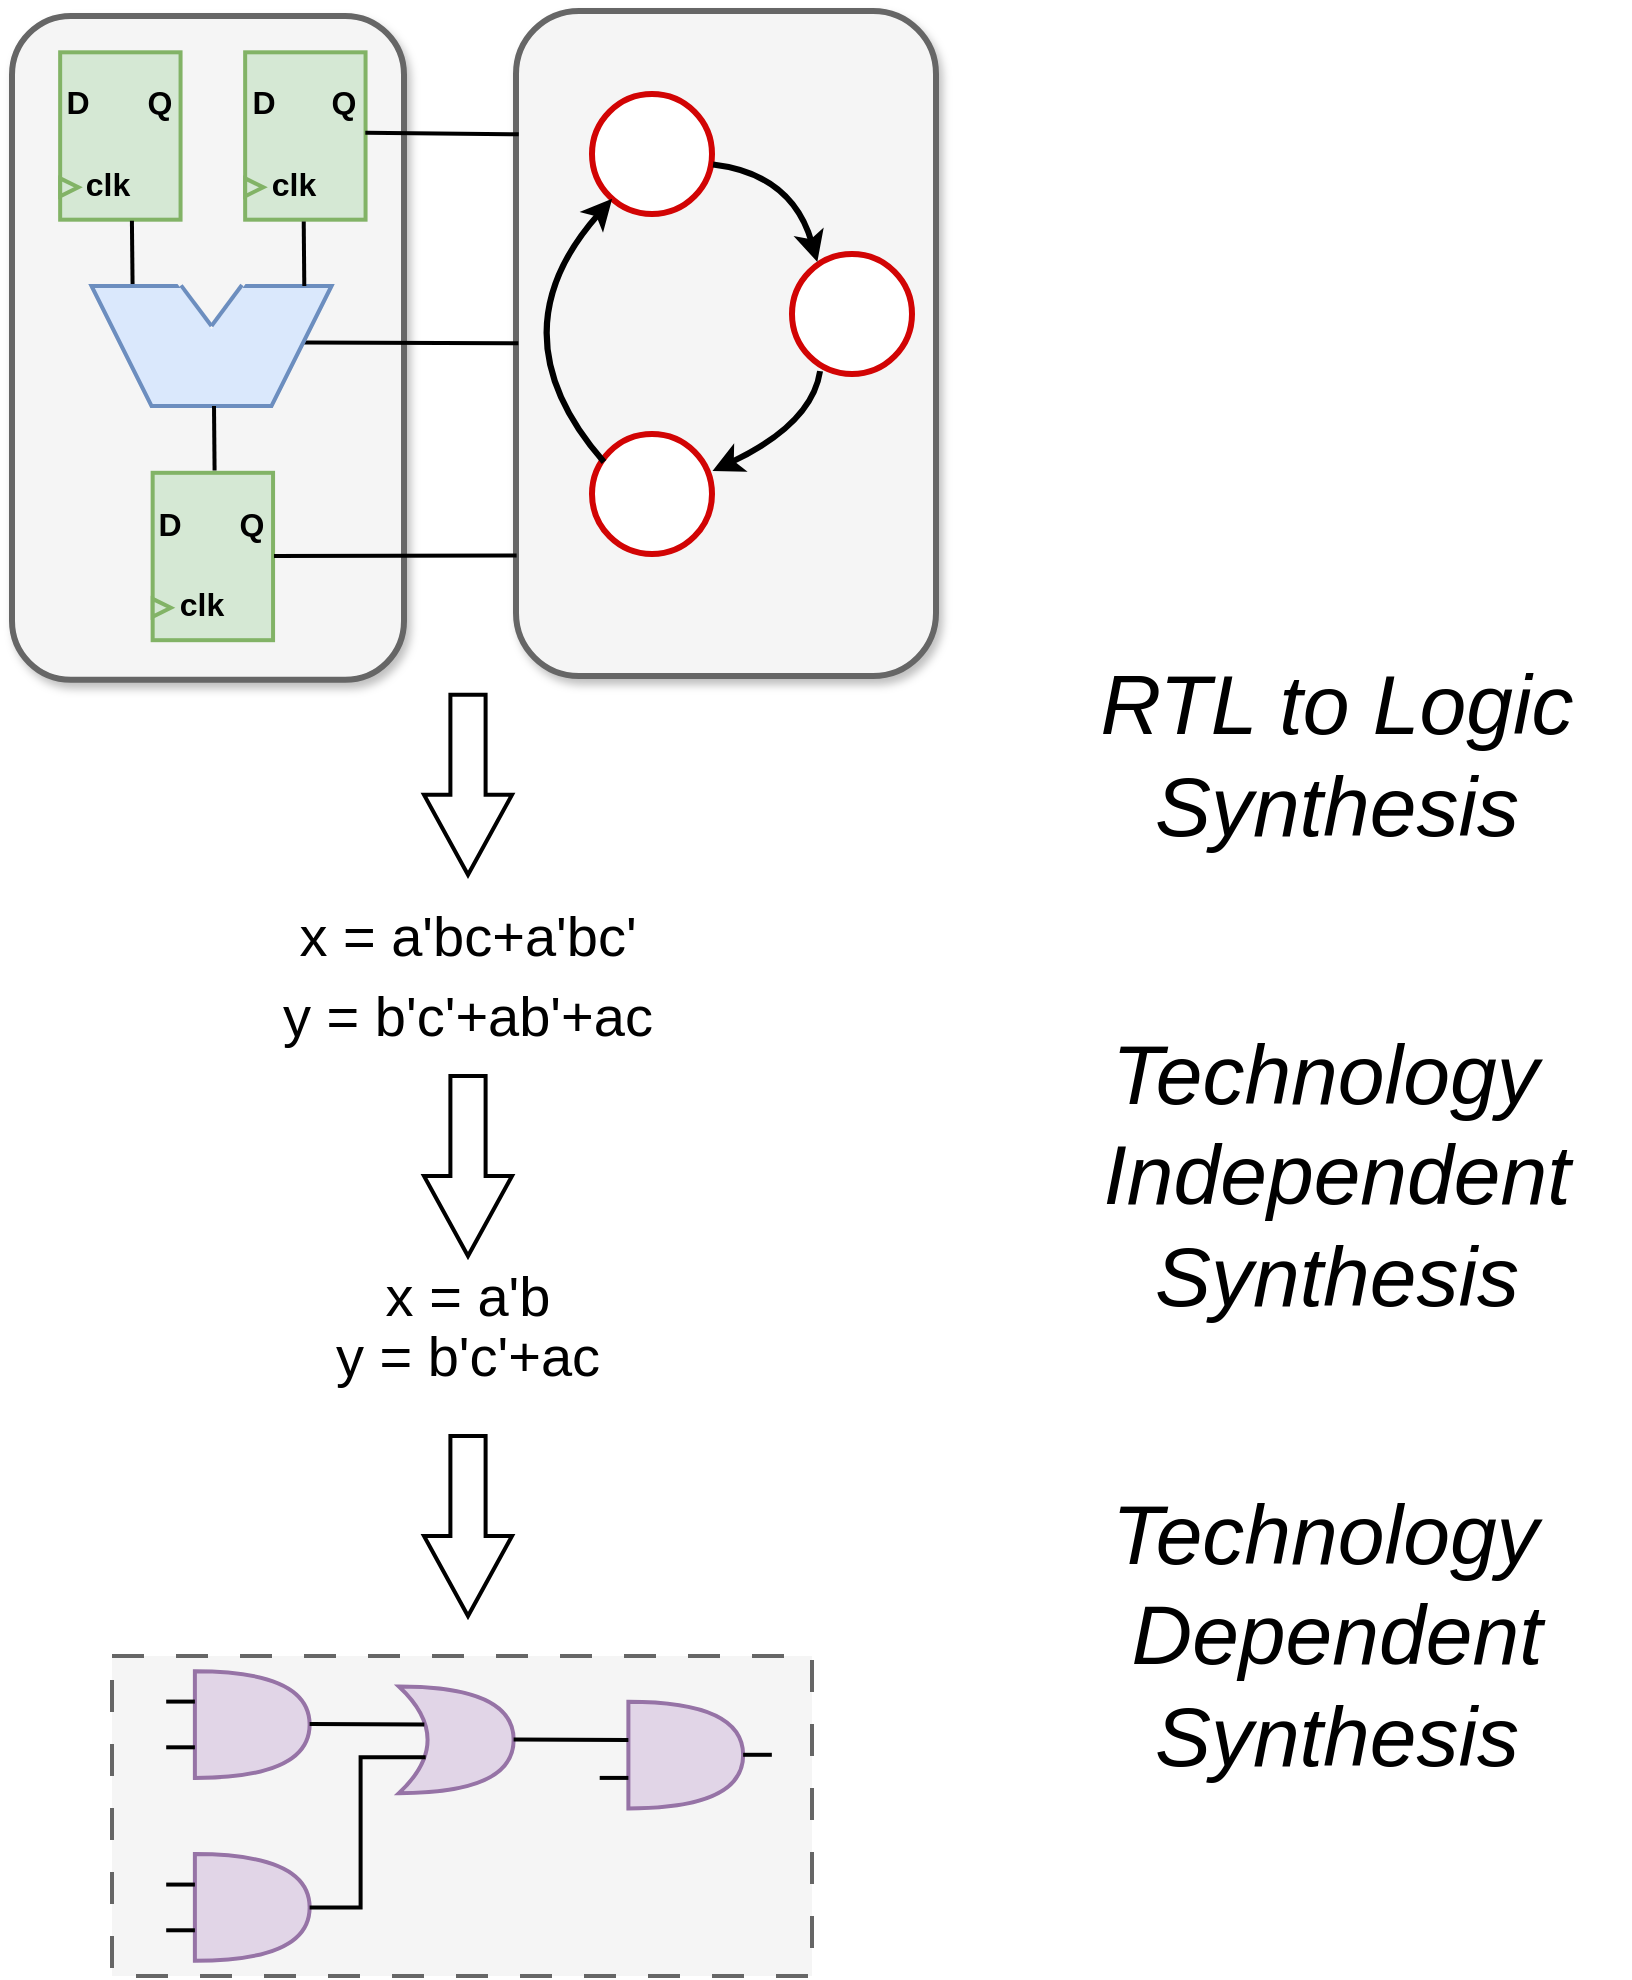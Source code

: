<mxfile version="24.2.3" type="github">
  <diagram name="第 1 页" id="q-j6vuq5w8XLsUYLvh6M">
    <mxGraphModel dx="2125" dy="1205" grid="1" gridSize="10" guides="1" tooltips="1" connect="1" arrows="1" fold="1" page="1" pageScale="1" pageWidth="850" pageHeight="1130" math="0" shadow="0">
      <root>
        <mxCell id="0" />
        <mxCell id="1" parent="0" />
        <mxCell id="Zr5mx6mt9YZKuDAXMMV7-154" value="" style="rounded=1;whiteSpace=wrap;html=1;strokeWidth=3;fillColor=#f5f5f5;fontColor=#333333;strokeColor=#666666;shadow=1;" vertex="1" parent="1">
          <mxGeometry x="292" y="7.5" width="210" height="332.5" as="geometry" />
        </mxCell>
        <mxCell id="Zr5mx6mt9YZKuDAXMMV7-31" value="" style="ellipse;whiteSpace=wrap;html=1;aspect=fixed;strokeWidth=3;fontFamily=Helvetica;strokeColor=#d20404;" vertex="1" parent="1">
          <mxGeometry x="330" y="49" width="60" height="60" as="geometry" />
        </mxCell>
        <mxCell id="Zr5mx6mt9YZKuDAXMMV7-32" value="" style="ellipse;whiteSpace=wrap;html=1;aspect=fixed;strokeWidth=3;fontFamily=Helvetica;strokeColor=#d20404;" vertex="1" parent="1">
          <mxGeometry x="430" y="129" width="60" height="60" as="geometry" />
        </mxCell>
        <mxCell id="Zr5mx6mt9YZKuDAXMMV7-33" value="" style="ellipse;whiteSpace=wrap;html=1;aspect=fixed;strokeWidth=3;fontFamily=Helvetica;strokeColor=#d20404;" vertex="1" parent="1">
          <mxGeometry x="330" y="219" width="60" height="60" as="geometry" />
        </mxCell>
        <mxCell id="Zr5mx6mt9YZKuDAXMMV7-40" value="" style="curved=1;endArrow=classic;html=1;rounded=0;strokeWidth=3;exitX=0.427;exitY=1.016;exitDx=0;exitDy=0;exitPerimeter=0;fontFamily=Helvetica;" edge="1" parent="1" target="Zr5mx6mt9YZKuDAXMMV7-31">
          <mxGeometry width="50" height="50" relative="1" as="geometry">
            <mxPoint x="336" y="233" as="sourcePoint" />
            <mxPoint x="246" y="85" as="targetPoint" />
            <Array as="points">
              <mxPoint x="280" y="169" />
            </Array>
          </mxGeometry>
        </mxCell>
        <mxCell id="Zr5mx6mt9YZKuDAXMMV7-41" value="" style="curved=1;endArrow=classic;html=1;rounded=0;strokeWidth=3;exitX=1.009;exitY=0.588;exitDx=0;exitDy=0;exitPerimeter=0;entryX=0.211;entryY=0.066;entryDx=0;entryDy=0;entryPerimeter=0;fontFamily=Helvetica;" edge="1" parent="1" source="Zr5mx6mt9YZKuDAXMMV7-31" target="Zr5mx6mt9YZKuDAXMMV7-32">
          <mxGeometry width="50" height="50" relative="1" as="geometry">
            <mxPoint x="456" y="131" as="sourcePoint" />
            <mxPoint x="460" y="-1" as="targetPoint" />
            <Array as="points">
              <mxPoint x="430" y="89" />
            </Array>
          </mxGeometry>
        </mxCell>
        <mxCell id="Zr5mx6mt9YZKuDAXMMV7-42" value="" style="curved=1;endArrow=classic;html=1;rounded=0;strokeWidth=3;exitX=0.234;exitY=0.976;exitDx=0;exitDy=0;exitPerimeter=0;entryX=1.004;entryY=0.308;entryDx=0;entryDy=0;entryPerimeter=0;fontFamily=Helvetica;" edge="1" parent="1" source="Zr5mx6mt9YZKuDAXMMV7-32" target="Zr5mx6mt9YZKuDAXMMV7-33">
          <mxGeometry width="50" height="50" relative="1" as="geometry">
            <mxPoint x="401" y="209" as="sourcePoint" />
            <mxPoint x="453" y="258" as="targetPoint" />
            <Array as="points">
              <mxPoint x="440" y="214" />
            </Array>
          </mxGeometry>
        </mxCell>
        <mxCell id="Zr5mx6mt9YZKuDAXMMV7-43" value="" style="html=1;shadow=0;dashed=0;align=center;verticalAlign=middle;shape=mxgraph.arrows2.arrow;dy=0.6;dx=40;direction=south;notch=0;strokeWidth=2;fontFamily=Helvetica;" vertex="1" parent="1">
          <mxGeometry x="246" y="349.38" width="44" height="90" as="geometry" />
        </mxCell>
        <mxCell id="Zr5mx6mt9YZKuDAXMMV7-66" value="" style="group;fontFamily=Helvetica;" vertex="1" connectable="0" parent="1">
          <mxGeometry x="46" y="28.75" width="210" height="320.63" as="geometry" />
        </mxCell>
        <mxCell id="Zr5mx6mt9YZKuDAXMMV7-156" value="" style="rounded=1;whiteSpace=wrap;html=1;strokeWidth=3;fillColor=#f5f5f5;fontColor=#333333;strokeColor=#666666;shadow=1;" vertex="1" parent="Zr5mx6mt9YZKuDAXMMV7-66">
          <mxGeometry x="-6" y="-18.75" width="196" height="331.87" as="geometry" />
        </mxCell>
        <mxCell id="Zr5mx6mt9YZKuDAXMMV7-67" value="" style="rounded=0;whiteSpace=wrap;html=1;rotation=90;strokeWidth=2;fontFamily=Helvetica;fillColor=#d5e8d4;strokeColor=#82b366;" vertex="1" parent="Zr5mx6mt9YZKuDAXMMV7-66">
          <mxGeometry x="6.333" y="11.149" width="83.69" height="60.203" as="geometry" />
        </mxCell>
        <mxCell id="Zr5mx6mt9YZKuDAXMMV7-68" value="&lt;font size=&quot;1&quot;&gt;&lt;b style=&quot;font-size: 16px;&quot;&gt;D&lt;/b&gt;&lt;/font&gt;" style="text;html=1;strokeColor=none;fillColor=none;align=center;verticalAlign=middle;whiteSpace=wrap;rounded=0;strokeWidth=2;fontFamily=Helvetica;" vertex="1" parent="Zr5mx6mt9YZKuDAXMMV7-66">
          <mxGeometry y="11.149" width="54.286" height="26.757" as="geometry" />
        </mxCell>
        <mxCell id="Zr5mx6mt9YZKuDAXMMV7-69" value="&lt;font size=&quot;1&quot;&gt;&lt;b style=&quot;font-size: 16px;&quot;&gt;Q&lt;/b&gt;&lt;/font&gt;" style="text;html=1;strokeColor=none;fillColor=none;align=center;verticalAlign=middle;whiteSpace=wrap;rounded=0;strokeWidth=2;fontFamily=Helvetica;" vertex="1" parent="Zr5mx6mt9YZKuDAXMMV7-66">
          <mxGeometry x="40.714" y="11.149" width="54.286" height="26.757" as="geometry" />
        </mxCell>
        <mxCell id="Zr5mx6mt9YZKuDAXMMV7-71" value="&lt;font size=&quot;1&quot;&gt;&lt;b style=&quot;font-size: 16px;&quot;&gt;clk&lt;/b&gt;&lt;/font&gt;" style="text;html=1;strokeColor=none;fillColor=none;align=center;verticalAlign=middle;whiteSpace=wrap;rounded=0;strokeWidth=2;fontFamily=Helvetica;" vertex="1" parent="Zr5mx6mt9YZKuDAXMMV7-66">
          <mxGeometry x="15.381" y="51.73" width="54.286" height="26.757" as="geometry" />
        </mxCell>
        <mxCell id="Zr5mx6mt9YZKuDAXMMV7-70" value="" style="triangle;whiteSpace=wrap;html=1;strokeWidth=2;fontFamily=Helvetica;fillColor=#d5e8d4;strokeColor=#82b366;" vertex="1" parent="Zr5mx6mt9YZKuDAXMMV7-66">
          <mxGeometry x="18.095" y="62.432" width="9.048" height="8.919" as="geometry" />
        </mxCell>
        <mxCell id="Zr5mx6mt9YZKuDAXMMV7-118" value="" style="endArrow=none;html=1;rounded=0;endSize=6;strokeWidth=2;entryX=0.82;entryY=0.974;entryDx=0;entryDy=0;entryPerimeter=0;exitX=1.006;exitY=0.404;exitDx=0;exitDy=0;exitPerimeter=0;fontFamily=Helvetica;" edge="1" parent="Zr5mx6mt9YZKuDAXMMV7-66" source="Zr5mx6mt9YZKuDAXMMV7-67">
          <mxGeometry width="50" height="50" relative="1" as="geometry">
            <mxPoint x="55.005" y="82.5" as="sourcePoint" />
            <mxPoint x="54.29" y="116.21" as="targetPoint" />
          </mxGeometry>
        </mxCell>
        <mxCell id="Zr5mx6mt9YZKuDAXMMV7-123" value="" style="endArrow=none;html=1;rounded=0;endSize=6;strokeWidth=2;exitX=-0.004;exitY=0.492;exitDx=0;exitDy=0;exitPerimeter=0;entryX=0.481;entryY=0.002;entryDx=0;entryDy=0;entryPerimeter=0;fontFamily=Helvetica;" edge="1" parent="Zr5mx6mt9YZKuDAXMMV7-66">
          <mxGeometry width="50" height="50" relative="1" as="geometry">
            <mxPoint x="247.152" y="144.88" as="sourcePoint" />
            <mxPoint x="140" y="144.5" as="targetPoint" />
          </mxGeometry>
        </mxCell>
        <mxCell id="Zr5mx6mt9YZKuDAXMMV7-87" value="" style="group;fontFamily=Helvetica;" vertex="1" connectable="0" parent="1">
          <mxGeometry x="92.25" y="239" width="95" height="82.5" as="geometry" />
        </mxCell>
        <mxCell id="Zr5mx6mt9YZKuDAXMMV7-88" value="" style="rounded=0;whiteSpace=wrap;html=1;rotation=90;strokeWidth=2;fontFamily=Helvetica;fillColor=#d5e8d4;strokeColor=#82b366;" vertex="1" parent="Zr5mx6mt9YZKuDAXMMV7-87">
          <mxGeometry x="6.333" y="11.149" width="83.69" height="60.203" as="geometry" />
        </mxCell>
        <mxCell id="Zr5mx6mt9YZKuDAXMMV7-89" value="&lt;font size=&quot;1&quot;&gt;&lt;b style=&quot;font-size: 16px;&quot;&gt;D&lt;/b&gt;&lt;/font&gt;" style="text;html=1;strokeColor=none;fillColor=none;align=center;verticalAlign=middle;whiteSpace=wrap;rounded=0;strokeWidth=2;fontFamily=Helvetica;" vertex="1" parent="Zr5mx6mt9YZKuDAXMMV7-87">
          <mxGeometry y="11.149" width="54.286" height="26.757" as="geometry" />
        </mxCell>
        <mxCell id="Zr5mx6mt9YZKuDAXMMV7-90" value="&lt;font size=&quot;1&quot;&gt;&lt;b style=&quot;font-size: 16px;&quot;&gt;Q&lt;/b&gt;&lt;/font&gt;" style="text;html=1;strokeColor=none;fillColor=none;align=center;verticalAlign=middle;whiteSpace=wrap;rounded=0;strokeWidth=2;fontFamily=Helvetica;" vertex="1" parent="Zr5mx6mt9YZKuDAXMMV7-87">
          <mxGeometry x="40.714" y="11.149" width="54.286" height="26.757" as="geometry" />
        </mxCell>
        <mxCell id="Zr5mx6mt9YZKuDAXMMV7-92" value="&lt;font size=&quot;1&quot;&gt;&lt;b style=&quot;font-size: 16px;&quot;&gt;clk&lt;/b&gt;&lt;/font&gt;" style="text;html=1;strokeColor=none;fillColor=none;align=center;verticalAlign=middle;whiteSpace=wrap;rounded=0;strokeWidth=2;fontFamily=Helvetica;" vertex="1" parent="Zr5mx6mt9YZKuDAXMMV7-87">
          <mxGeometry x="15.381" y="51.73" width="54.286" height="26.757" as="geometry" />
        </mxCell>
        <mxCell id="Zr5mx6mt9YZKuDAXMMV7-91" value="" style="triangle;whiteSpace=wrap;html=1;strokeWidth=2;fontFamily=Helvetica;fillColor=#d5e8d4;strokeColor=#82b366;" vertex="1" parent="Zr5mx6mt9YZKuDAXMMV7-87">
          <mxGeometry x="18.095" y="62.432" width="9.048" height="8.919" as="geometry" />
        </mxCell>
        <mxCell id="Zr5mx6mt9YZKuDAXMMV7-80" value="" style="group;fontFamily=Helvetica;" vertex="1" connectable="0" parent="1">
          <mxGeometry x="138.5" y="28.75" width="95" height="82.5" as="geometry" />
        </mxCell>
        <mxCell id="Zr5mx6mt9YZKuDAXMMV7-81" value="" style="rounded=0;whiteSpace=wrap;html=1;rotation=90;strokeWidth=2;fontFamily=Helvetica;fillColor=#d5e8d4;strokeColor=#82b366;" vertex="1" parent="Zr5mx6mt9YZKuDAXMMV7-80">
          <mxGeometry x="6.333" y="11.149" width="83.69" height="60.203" as="geometry" />
        </mxCell>
        <mxCell id="Zr5mx6mt9YZKuDAXMMV7-82" value="&lt;font size=&quot;1&quot;&gt;&lt;b style=&quot;font-size: 16px;&quot;&gt;D&lt;/b&gt;&lt;/font&gt;" style="text;html=1;strokeColor=none;fillColor=none;align=center;verticalAlign=middle;whiteSpace=wrap;rounded=0;strokeWidth=2;fontFamily=Helvetica;" vertex="1" parent="Zr5mx6mt9YZKuDAXMMV7-80">
          <mxGeometry y="11.149" width="54.286" height="26.757" as="geometry" />
        </mxCell>
        <mxCell id="Zr5mx6mt9YZKuDAXMMV7-83" value="&lt;font size=&quot;1&quot;&gt;&lt;b style=&quot;font-size: 16px;&quot;&gt;Q&lt;/b&gt;&lt;/font&gt;" style="text;html=1;strokeColor=none;fillColor=none;align=center;verticalAlign=middle;whiteSpace=wrap;rounded=0;strokeWidth=2;fontFamily=Helvetica;" vertex="1" parent="Zr5mx6mt9YZKuDAXMMV7-80">
          <mxGeometry x="40.714" y="11.149" width="54.286" height="26.757" as="geometry" />
        </mxCell>
        <mxCell id="Zr5mx6mt9YZKuDAXMMV7-85" value="&lt;font size=&quot;1&quot;&gt;&lt;b style=&quot;font-size: 16px;&quot;&gt;clk&lt;/b&gt;&lt;/font&gt;" style="text;html=1;strokeColor=none;fillColor=none;align=center;verticalAlign=middle;whiteSpace=wrap;rounded=0;strokeWidth=2;fontFamily=Helvetica;" vertex="1" parent="Zr5mx6mt9YZKuDAXMMV7-80">
          <mxGeometry x="15.381" y="51.73" width="54.286" height="26.757" as="geometry" />
        </mxCell>
        <mxCell id="Zr5mx6mt9YZKuDAXMMV7-84" value="" style="triangle;whiteSpace=wrap;html=1;strokeWidth=2;fontFamily=Helvetica;fillColor=#d5e8d4;strokeColor=#82b366;" vertex="1" parent="Zr5mx6mt9YZKuDAXMMV7-80">
          <mxGeometry x="18.095" y="62.432" width="9.048" height="8.919" as="geometry" />
        </mxCell>
        <mxCell id="Zr5mx6mt9YZKuDAXMMV7-112" value="" style="shape=trapezoid;perimeter=trapezoidPerimeter;whiteSpace=wrap;html=1;fixedSize=1;rotation=-180;strokeWidth=2;size=30;fillColor=#dae8fc;strokeColor=#6c8ebf;fontFamily=Helvetica;" vertex="1" parent="1">
          <mxGeometry x="79.75" y="145" width="120" height="60" as="geometry" />
        </mxCell>
        <mxCell id="Zr5mx6mt9YZKuDAXMMV7-113" value="" style="triangle;whiteSpace=wrap;html=1;rotation=90;strokeWidth=2;fillColor=#F5F5F5;strokeColor=#f5f5f5;fontFamily=Helvetica;" vertex="1" parent="1">
          <mxGeometry x="129.75" y="140" width="20" height="30" as="geometry" />
        </mxCell>
        <mxCell id="Zr5mx6mt9YZKuDAXMMV7-114" value="" style="endArrow=none;html=1;rounded=0;strokeColor=#f5f5f5;strokeWidth=3;curved=0;fontFamily=Helvetica;" edge="1" parent="1">
          <mxGeometry width="50" height="50" relative="1" as="geometry">
            <mxPoint x="125.25" y="144.95" as="sourcePoint" />
            <mxPoint x="154.25" y="144.95" as="targetPoint" />
          </mxGeometry>
        </mxCell>
        <mxCell id="Zr5mx6mt9YZKuDAXMMV7-115" value="" style="endArrow=none;html=1;rounded=0;exitX=0.627;exitY=1.005;exitDx=0;exitDy=0;exitPerimeter=0;entryX=1;entryY=0.5;entryDx=0;entryDy=0;strokeWidth=2;strokeColor=#6C8EBF;fontFamily=Helvetica;" edge="1" parent="1" source="Zr5mx6mt9YZKuDAXMMV7-112" target="Zr5mx6mt9YZKuDAXMMV7-113">
          <mxGeometry width="50" height="50" relative="1" as="geometry">
            <mxPoint x="129.75" y="135" as="sourcePoint" />
            <mxPoint x="179.75" y="85" as="targetPoint" />
          </mxGeometry>
        </mxCell>
        <mxCell id="Zr5mx6mt9YZKuDAXMMV7-116" value="" style="endArrow=none;html=1;rounded=0;exitX=1;exitY=0.5;exitDx=0;exitDy=0;entryX=0.373;entryY=1.008;entryDx=0;entryDy=0;strokeWidth=2;entryPerimeter=0;strokeColor=#6C8EBF;fontFamily=Helvetica;" edge="1" parent="1" source="Zr5mx6mt9YZKuDAXMMV7-113" target="Zr5mx6mt9YZKuDAXMMV7-112">
          <mxGeometry width="50" height="50" relative="1" as="geometry">
            <mxPoint x="134.75" y="155" as="sourcePoint" />
            <mxPoint x="149.75" y="175" as="targetPoint" />
          </mxGeometry>
        </mxCell>
        <mxCell id="Zr5mx6mt9YZKuDAXMMV7-119" value="" style="endArrow=none;html=1;rounded=0;endSize=6;strokeWidth=2;entryX=0.82;entryY=0.974;entryDx=0;entryDy=0;entryPerimeter=0;exitX=1.006;exitY=0.404;exitDx=0;exitDy=0;exitPerimeter=0;fontFamily=Helvetica;" edge="1" parent="1">
          <mxGeometry width="50" height="50" relative="1" as="geometry">
            <mxPoint x="185.86" y="112.79" as="sourcePoint" />
            <mxPoint x="186.15" y="145.0" as="targetPoint" />
          </mxGeometry>
        </mxCell>
        <mxCell id="Zr5mx6mt9YZKuDAXMMV7-120" value="" style="endArrow=none;html=1;rounded=0;endSize=6;strokeWidth=2;entryX=0.82;entryY=0.974;entryDx=0;entryDy=0;entryPerimeter=0;exitX=1.006;exitY=0.404;exitDx=0;exitDy=0;exitPerimeter=0;fontFamily=Helvetica;" edge="1" parent="1">
          <mxGeometry width="50" height="50" relative="1" as="geometry">
            <mxPoint x="141" y="205" as="sourcePoint" />
            <mxPoint x="141.29" y="237.21" as="targetPoint" />
          </mxGeometry>
        </mxCell>
        <mxCell id="Zr5mx6mt9YZKuDAXMMV7-122" value="" style="endArrow=none;html=1;rounded=0;endSize=6;strokeWidth=2;exitX=-0.003;exitY=0.173;exitDx=0;exitDy=0;exitPerimeter=0;entryX=0.481;entryY=0.002;entryDx=0;entryDy=0;entryPerimeter=0;fontFamily=Helvetica;" edge="1" parent="1" target="Zr5mx6mt9YZKuDAXMMV7-81">
          <mxGeometry width="50" height="50" relative="1" as="geometry">
            <mxPoint x="293.364" y="69.157" as="sourcePoint" />
            <mxPoint x="110.29" y="154.96" as="targetPoint" />
          </mxGeometry>
        </mxCell>
        <mxCell id="Zr5mx6mt9YZKuDAXMMV7-124" value="" style="endArrow=none;html=1;rounded=0;endSize=6;strokeWidth=2;exitX=-0.008;exitY=0.816;exitDx=0;exitDy=0;exitPerimeter=0;entryX=0.481;entryY=0.002;entryDx=0;entryDy=0;entryPerimeter=0;fontFamily=Helvetica;" edge="1" parent="1">
          <mxGeometry width="50" height="50" relative="1" as="geometry">
            <mxPoint x="292.304" y="279.74" as="sourcePoint" />
            <mxPoint x="171" y="280" as="targetPoint" />
          </mxGeometry>
        </mxCell>
        <mxCell id="Zr5mx6mt9YZKuDAXMMV7-125" value="&lt;font style=&quot;font-size: 28px;&quot;&gt;x = a&#39;bc+a&#39;bc&#39;&lt;/font&gt;" style="text;html=1;align=center;verticalAlign=middle;whiteSpace=wrap;rounded=0;fontFamily=Helvetica;" vertex="1" parent="1">
          <mxGeometry x="48" y="440" width="440" height="60" as="geometry" />
        </mxCell>
        <mxCell id="Zr5mx6mt9YZKuDAXMMV7-126" value="&lt;font style=&quot;font-size: 28px;&quot;&gt;y = b&#39;c&#39;+ab&#39;+ac&lt;/font&gt;" style="text;html=1;align=center;verticalAlign=middle;whiteSpace=wrap;rounded=0;fontFamily=Helvetica;" vertex="1" parent="1">
          <mxGeometry x="48" y="480" width="440" height="60" as="geometry" />
        </mxCell>
        <mxCell id="Zr5mx6mt9YZKuDAXMMV7-128" value="&lt;font style=&quot;font-size: 28px;&quot;&gt;x = a&#39;b&lt;/font&gt;" style="text;html=1;align=center;verticalAlign=middle;whiteSpace=wrap;rounded=0;fontFamily=Helvetica;" vertex="1" parent="1">
          <mxGeometry x="48" y="620" width="440" height="60" as="geometry" />
        </mxCell>
        <mxCell id="Zr5mx6mt9YZKuDAXMMV7-129" value="&lt;font style=&quot;font-size: 28px;&quot;&gt;y = b&#39;c&#39;+ac&lt;/font&gt;" style="text;html=1;align=center;verticalAlign=middle;whiteSpace=wrap;rounded=0;fontFamily=Helvetica;" vertex="1" parent="1">
          <mxGeometry x="48" y="650" width="440" height="60" as="geometry" />
        </mxCell>
        <mxCell id="Zr5mx6mt9YZKuDAXMMV7-151" value="&lt;font style=&quot;font-size: 42px;&quot;&gt;&lt;i&gt;RTL to Logic&lt;/i&gt;&lt;/font&gt;&lt;div style=&quot;font-size: 42px;&quot;&gt;&lt;font style=&quot;font-size: 42px;&quot;&gt;&lt;i&gt;Synthesis&lt;/i&gt;&lt;/font&gt;&lt;/div&gt;" style="text;html=1;align=center;verticalAlign=middle;whiteSpace=wrap;rounded=0;fontFamily=Helvetica;strokeWidth=3;" vertex="1" parent="1">
          <mxGeometry x="556" y="350" width="293" height="60" as="geometry" />
        </mxCell>
        <mxCell id="Zr5mx6mt9YZKuDAXMMV7-152" value="&lt;span style=&quot;font-size: 42px;&quot;&gt;&lt;i&gt;Technology&amp;nbsp;&lt;/i&gt;&lt;/span&gt;&lt;div&gt;&lt;span style=&quot;font-size: 42px;&quot;&gt;&lt;i&gt;Independent&lt;/i&gt;&lt;/span&gt;&lt;/div&gt;&lt;div&gt;&lt;span style=&quot;font-size: 42px;&quot;&gt;&lt;i&gt;Synthesis&lt;/i&gt;&lt;/span&gt;&lt;/div&gt;" style="text;html=1;align=center;verticalAlign=middle;whiteSpace=wrap;rounded=0;fontFamily=Helvetica;strokeWidth=3;" vertex="1" parent="1">
          <mxGeometry x="591" y="560" width="223" height="60" as="geometry" />
        </mxCell>
        <mxCell id="Zr5mx6mt9YZKuDAXMMV7-153" value="&lt;span style=&quot;font-size: 42px;&quot;&gt;&lt;i&gt;Technology&amp;nbsp;&lt;/i&gt;&lt;/span&gt;&lt;div&gt;&lt;span style=&quot;font-size: 42px;&quot;&gt;&lt;i&gt;Dependent&lt;/i&gt;&lt;/span&gt;&lt;/div&gt;&lt;div&gt;&lt;span style=&quot;font-size: 42px;&quot;&gt;&lt;i&gt;Synthesis&lt;/i&gt;&lt;/span&gt;&lt;/div&gt;" style="text;html=1;align=center;verticalAlign=middle;whiteSpace=wrap;rounded=0;fontFamily=Helvetica;strokeWidth=3;" vertex="1" parent="1">
          <mxGeometry x="586" y="790" width="233" height="60" as="geometry" />
        </mxCell>
        <mxCell id="Zr5mx6mt9YZKuDAXMMV7-157" value="" style="html=1;shadow=0;dashed=0;align=center;verticalAlign=middle;shape=mxgraph.arrows2.arrow;dy=0.6;dx=40;direction=south;notch=0;strokeWidth=2;fontFamily=Helvetica;" vertex="1" parent="1">
          <mxGeometry x="246" y="540" width="44" height="90" as="geometry" />
        </mxCell>
        <mxCell id="Zr5mx6mt9YZKuDAXMMV7-158" value="" style="html=1;shadow=0;dashed=0;align=center;verticalAlign=middle;shape=mxgraph.arrows2.arrow;dy=0.6;dx=40;direction=south;notch=0;strokeWidth=2;fontFamily=Helvetica;" vertex="1" parent="1">
          <mxGeometry x="246" y="720" width="44" height="90" as="geometry" />
        </mxCell>
        <mxCell id="Zr5mx6mt9YZKuDAXMMV7-175" value="" style="group" vertex="1" connectable="0" parent="1">
          <mxGeometry x="90" y="830" width="350" height="160" as="geometry" />
        </mxCell>
        <mxCell id="Zr5mx6mt9YZKuDAXMMV7-176" value="" style="rounded=0;whiteSpace=wrap;html=1;dashed=1;dashPattern=8 8;strokeWidth=2;fillColor=#f5f5f5;fontColor=#333333;strokeColor=#666666;" vertex="1" parent="Zr5mx6mt9YZKuDAXMMV7-175">
          <mxGeometry width="350.0" height="160" as="geometry" />
        </mxCell>
        <mxCell id="Zr5mx6mt9YZKuDAXMMV7-177" value="" style="shape=or;whiteSpace=wrap;html=1;fillColor=#e1d5e7;strokeColor=#9673a6;strokeWidth=2;" vertex="1" parent="Zr5mx6mt9YZKuDAXMMV7-175">
          <mxGeometry x="41.439" y="7.619" width="57.377" height="53.333" as="geometry" />
        </mxCell>
        <mxCell id="Zr5mx6mt9YZKuDAXMMV7-178" value="" style="shape=xor;whiteSpace=wrap;html=1;fillColor=#e1d5e7;strokeColor=#9673a6;strokeWidth=2;" vertex="1" parent="Zr5mx6mt9YZKuDAXMMV7-175">
          <mxGeometry x="143.443" y="15.238" width="57.377" height="53.333" as="geometry" />
        </mxCell>
        <mxCell id="Zr5mx6mt9YZKuDAXMMV7-179" value="" style="shape=or;whiteSpace=wrap;html=1;fillColor=#e1d5e7;strokeColor=#9673a6;strokeWidth=2;" vertex="1" parent="Zr5mx6mt9YZKuDAXMMV7-175">
          <mxGeometry x="41.439" y="99.048" width="57.377" height="53.333" as="geometry" />
        </mxCell>
        <mxCell id="Zr5mx6mt9YZKuDAXMMV7-180" value="" style="shape=or;whiteSpace=wrap;html=1;fillColor=#e1d5e7;strokeColor=#9673a6;strokeWidth=2;" vertex="1" parent="Zr5mx6mt9YZKuDAXMMV7-175">
          <mxGeometry x="258.197" y="22.857" width="57.377" height="53.333" as="geometry" />
        </mxCell>
        <mxCell id="Zr5mx6mt9YZKuDAXMMV7-181" value="" style="endArrow=none;html=1;rounded=0;endSize=6;strokeWidth=2;entryX=0.481;entryY=0.002;entryDx=0;entryDy=0;entryPerimeter=0;fontFamily=Helvetica;exitX=0.222;exitY=0.357;exitDx=0;exitDy=0;exitPerimeter=0;" edge="1" parent="Zr5mx6mt9YZKuDAXMMV7-175" source="Zr5mx6mt9YZKuDAXMMV7-178">
          <mxGeometry width="50" height="50" relative="1" as="geometry">
            <mxPoint x="162.568" y="30.476" as="sourcePoint" />
            <mxPoint x="98.816" y="33.966" as="targetPoint" />
          </mxGeometry>
        </mxCell>
        <mxCell id="Zr5mx6mt9YZKuDAXMMV7-182" value="" style="endArrow=none;html=1;rounded=0;endSize=6;strokeWidth=2;fontFamily=Helvetica;" edge="1" parent="Zr5mx6mt9YZKuDAXMMV7-175">
          <mxGeometry width="50" height="50" relative="1" as="geometry">
            <mxPoint x="41.439" y="114.286" as="sourcePoint" />
            <mxPoint x="27.095" y="114.286" as="targetPoint" />
          </mxGeometry>
        </mxCell>
        <mxCell id="Zr5mx6mt9YZKuDAXMMV7-183" value="" style="endArrow=none;html=1;rounded=0;endSize=6;strokeWidth=2;entryX=1;entryY=0.5;entryDx=0;entryDy=0;entryPerimeter=0;fontFamily=Helvetica;exitX=0.222;exitY=0.357;exitDx=0;exitDy=0;exitPerimeter=0;edgeStyle=orthogonalEdgeStyle;" edge="1" parent="Zr5mx6mt9YZKuDAXMMV7-175" target="Zr5mx6mt9YZKuDAXMMV7-179">
          <mxGeometry width="50" height="50" relative="1" as="geometry">
            <mxPoint x="156.831" y="50.606" as="sourcePoint" />
            <mxPoint x="99.454" y="50.286" as="targetPoint" />
            <Array as="points">
              <mxPoint x="124.317" y="50.286" />
              <mxPoint x="124.317" y="125.714" />
            </Array>
          </mxGeometry>
        </mxCell>
        <mxCell id="Zr5mx6mt9YZKuDAXMMV7-184" value="" style="endArrow=none;html=1;rounded=0;endSize=6;strokeWidth=2;entryX=0.481;entryY=0.002;entryDx=0;entryDy=0;entryPerimeter=0;fontFamily=Helvetica;exitX=0.222;exitY=0.357;exitDx=0;exitDy=0;exitPerimeter=0;" edge="1" parent="Zr5mx6mt9YZKuDAXMMV7-175">
          <mxGeometry width="50" height="50" relative="1" as="geometry">
            <mxPoint x="258.197" y="42.042" as="sourcePoint" />
            <mxPoint x="200.82" y="41.722" as="targetPoint" />
          </mxGeometry>
        </mxCell>
        <mxCell id="Zr5mx6mt9YZKuDAXMMV7-185" value="" style="endArrow=none;html=1;rounded=0;endSize=6;strokeWidth=2;fontFamily=Helvetica;" edge="1" parent="Zr5mx6mt9YZKuDAXMMV7-175">
          <mxGeometry width="50" height="50" relative="1" as="geometry">
            <mxPoint x="41.439" y="137.143" as="sourcePoint" />
            <mxPoint x="27.095" y="137.143" as="targetPoint" />
          </mxGeometry>
        </mxCell>
        <mxCell id="Zr5mx6mt9YZKuDAXMMV7-186" value="" style="endArrow=none;html=1;rounded=0;endSize=6;strokeWidth=2;fontFamily=Helvetica;" edge="1" parent="Zr5mx6mt9YZKuDAXMMV7-175">
          <mxGeometry width="50" height="50" relative="1" as="geometry">
            <mxPoint x="41.439" y="22.796" as="sourcePoint" />
            <mxPoint x="27.095" y="22.796" as="targetPoint" />
          </mxGeometry>
        </mxCell>
        <mxCell id="Zr5mx6mt9YZKuDAXMMV7-187" value="" style="endArrow=none;html=1;rounded=0;endSize=6;strokeWidth=2;fontFamily=Helvetica;" edge="1" parent="Zr5mx6mt9YZKuDAXMMV7-175">
          <mxGeometry width="50" height="50" relative="1" as="geometry">
            <mxPoint x="41.439" y="45.653" as="sourcePoint" />
            <mxPoint x="27.095" y="45.653" as="targetPoint" />
          </mxGeometry>
        </mxCell>
        <mxCell id="Zr5mx6mt9YZKuDAXMMV7-188" value="" style="endArrow=none;html=1;rounded=0;endSize=6;strokeWidth=2;fontFamily=Helvetica;" edge="1" parent="Zr5mx6mt9YZKuDAXMMV7-175">
          <mxGeometry width="50" height="50" relative="1" as="geometry">
            <mxPoint x="258.197" y="60.952" as="sourcePoint" />
            <mxPoint x="243.852" y="60.952" as="targetPoint" />
          </mxGeometry>
        </mxCell>
        <mxCell id="Zr5mx6mt9YZKuDAXMMV7-189" value="" style="endArrow=none;html=1;rounded=0;endSize=6;strokeWidth=2;fontFamily=Helvetica;" edge="1" parent="Zr5mx6mt9YZKuDAXMMV7-175">
          <mxGeometry width="50" height="50" relative="1" as="geometry">
            <mxPoint x="329.918" y="49.394" as="sourcePoint" />
            <mxPoint x="315.574" y="49.394" as="targetPoint" />
          </mxGeometry>
        </mxCell>
      </root>
    </mxGraphModel>
  </diagram>
</mxfile>
